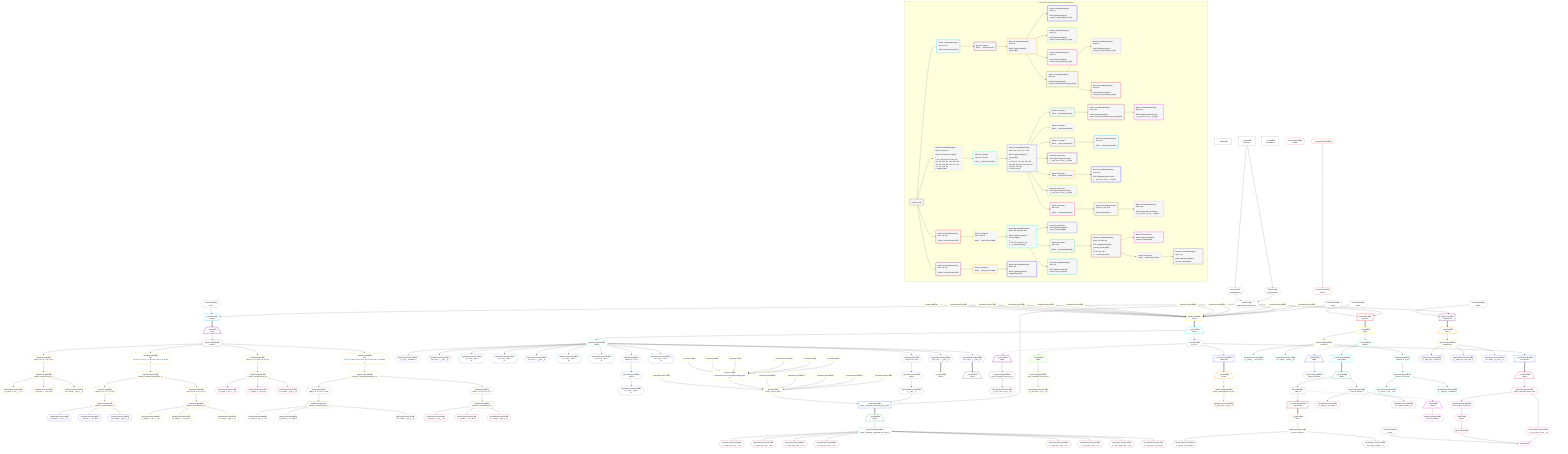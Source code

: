 %%{init: {'themeVariables': { 'fontSize': '12px'}}}%%
graph TD
    classDef path fill:#eee,stroke:#000,color:#000
    classDef plan fill:#fff,stroke-width:1px,color:#000
    classDef itemplan fill:#fff,stroke-width:2px,color:#000
    classDef unbatchedplan fill:#dff,stroke-width:1px,color:#000
    classDef sideeffectplan fill:#fcc,stroke-width:2px,color:#000
    classDef bucket fill:#f6f6f6,color:#000,stroke-width:2px,text-align:left


    %% define steps
    __Value0["__Value[0∈0]"]:::plan
    __Value3["__Value[3∈0]<br />ᐸcontextᐳ"]:::plan
    __Value5["__Value[5∈0]<br />ᐸrootValueᐳ"]:::plan
    Access16{{"Access[16∈0]<br />ᐸ3.pgSettingsᐳ"}}:::plan
    Access17{{"Access[17∈0]<br />ᐸ3.withPgClientᐳ"}}:::plan
    Object18{{"Object[18∈0]<br />ᐸ{pgSettings,withPgClient}ᐳ"}}:::plan
    Connection19{{"Connection[19∈0]<br />ᐸ15ᐳ"}}:::plan
    PgSelect20[["PgSelect[20∈1]<br />ᐸtypesᐳ"]]:::plan
    __Item21[/"__Item[21∈2]<br />ᐸ20ᐳ"\]:::itemplan
    PgSelectSingle22{{"PgSelectSingle[22∈2]<br />ᐸtypesᐳ"}}:::plan
    RemapKeys344{{"RemapKeys[344∈3]<br />ᐸ22:{”0”:0,”1”:1,”2”:2,”3”:3}ᐳ"}}:::plan
    PgSelectSingle29{{"PgSelectSingle[29∈3]<br />ᐸfrmcdc_compoundType_1ᐳ"}}:::plan
    PgClassExpression30{{"PgClassExpression[30∈3]<br />ᐸ__frmcdc_c...pe_1__.”a”ᐳ"}}:::plan
    PgClassExpression31{{"PgClassExpression[31∈3]<br />ᐸ__frmcdc_c....”foo_bar”ᐳ"}}:::plan
    PgClassExpression33{{"PgClassExpression[33∈3]<br />ᐸ”c”.”compo..._type_1__)ᐳ"}}:::plan
    RemapKeys350{{"RemapKeys[350∈3]<br />ᐸ22:{”0”:4,”1”:5,”2”:6,”3”:7,”4”:8,”5”:9,”6”:10,”7”:11,”8”:12}ᐳ"}}:::plan
    PgSelectSingle40{{"PgSelectSingle[40∈3]<br />ᐸfrmcdc_nestedCompoundType_1ᐳ"}}:::plan
    RemapKeys346{{"RemapKeys[346∈3]<br />ᐸ40:{”0”:0,”1”:1,”2”:2,”3”:3}ᐳ"}}:::plan
    PgSelectSingle47{{"PgSelectSingle[47∈3]<br />ᐸfrmcdc_compoundType_1ᐳ"}}:::plan
    PgClassExpression48{{"PgClassExpression[48∈4]<br />ᐸ__frmcdc_c...pe_1__.”a”ᐳ"}}:::plan
    PgClassExpression49{{"PgClassExpression[49∈4]<br />ᐸ__frmcdc_c....”foo_bar”ᐳ"}}:::plan
    PgClassExpression51{{"PgClassExpression[51∈4]<br />ᐸ”c”.”compo..._type_1__)ᐳ"}}:::plan
    RemapKeys348{{"RemapKeys[348∈3]<br />ᐸ40:{”0”:4,”1”:5,”2”:6,”3”:7}ᐳ"}}:::plan
    PgSelectSingle58{{"PgSelectSingle[58∈3]<br />ᐸfrmcdc_compoundType_1ᐳ"}}:::plan
    PgClassExpression59{{"PgClassExpression[59∈5]<br />ᐸ__frmcdc_c...pe_1__.”a”ᐳ"}}:::plan
    PgClassExpression60{{"PgClassExpression[60∈5]<br />ᐸ__frmcdc_c....”foo_bar”ᐳ"}}:::plan
    PgClassExpression62{{"PgClassExpression[62∈5]<br />ᐸ”c”.”compo..._type_1__)ᐳ"}}:::plan
    RemapKeys352{{"RemapKeys[352∈3]<br />ᐸ22:{”0”:13,”1”:14,”2”:15,”3”:16}ᐳ"}}:::plan
    PgSelectSingle69{{"PgSelectSingle[69∈3]<br />ᐸfrmcdc_compoundType_1ᐳ"}}:::plan
    PgClassExpression70{{"PgClassExpression[70∈6]<br />ᐸ__frmcdc_c...pe_1__.”a”ᐳ"}}:::plan
    PgClassExpression71{{"PgClassExpression[71∈6]<br />ᐸ__frmcdc_c....”foo_bar”ᐳ"}}:::plan
    PgClassExpression73{{"PgClassExpression[73∈6]<br />ᐸ”c”.”compo..._type_1__)ᐳ"}}:::plan
    RemapKeys358{{"RemapKeys[358∈3]<br />ᐸ22:{”0”:17,”1”:18,”2”:19,”3”:20,”4”:21,”5”:22,”6”:23,”7”:24,”8”:25}ᐳ"}}:::plan
    PgSelectSingle80{{"PgSelectSingle[80∈3]<br />ᐸfrmcdc_nestedCompoundType_1ᐳ"}}:::plan
    RemapKeys354{{"RemapKeys[354∈7]<br />ᐸ80:{”0”:0,”1”:1,”2”:2,”3”:3}ᐳ"}}:::plan
    PgSelectSingle87{{"PgSelectSingle[87∈7]<br />ᐸfrmcdc_compoundType_1ᐳ"}}:::plan
    PgClassExpression88{{"PgClassExpression[88∈8]<br />ᐸ__frmcdc_c...pe_1__.”a”ᐳ"}}:::plan
    PgClassExpression89{{"PgClassExpression[89∈8]<br />ᐸ__frmcdc_c....”foo_bar”ᐳ"}}:::plan
    PgClassExpression91{{"PgClassExpression[91∈8]<br />ᐸ”c”.”compo..._type_1__)ᐳ"}}:::plan
    RemapKeys356{{"RemapKeys[356∈7]<br />ᐸ80:{”0”:4,”1”:5,”2”:6,”3”:7}ᐳ"}}:::plan
    PgSelectSingle98{{"PgSelectSingle[98∈7]<br />ᐸfrmcdc_compoundType_1ᐳ"}}:::plan
    PgClassExpression99{{"PgClassExpression[99∈9]<br />ᐸ__frmcdc_c...pe_1__.”a”ᐳ"}}:::plan
    PgClassExpression100{{"PgClassExpression[100∈9]<br />ᐸ__frmcdc_c....”foo_bar”ᐳ"}}:::plan
    PgClassExpression102{{"PgClassExpression[102∈9]<br />ᐸ”c”.”compo..._type_1__)ᐳ"}}:::plan
    Connection115{{"Connection[115∈0]<br />ᐸ111ᐳ"}}:::plan
    __InputStaticLeaf124{{"__InputStaticLeaf[124∈10]"}}:::plan
    __InputStaticLeaf128{{"__InputStaticLeaf[128∈10]"}}:::plan
    __InputStaticLeaf129{{"__InputStaticLeaf[129∈10]"}}:::plan
    __InputStaticLeaf136{{"__InputStaticLeaf[136∈10]"}}:::plan
    __InputStaticLeaf140{{"__InputStaticLeaf[140∈10]"}}:::plan
    __InputStaticLeaf141{{"__InputStaticLeaf[141∈10]"}}:::plan
    __InputStaticLeaf156{{"__InputStaticLeaf[156∈10]"}}:::plan
    __InputStaticLeaf157{{"__InputStaticLeaf[157∈10]"}}:::plan
    __InputStaticLeaf144{{"__InputStaticLeaf[144∈10]"}}:::plan
    Constant146{{"Constant[146∈10]"}}:::plan
    PgSelect116[["PgSelect[116∈10]<br />ᐸpostᐳ"]]:::plan
    __Item117[/"__Item[117∈11]<br />ᐸ116ᐳ"\]:::itemplan
    PgSelectSingle118{{"PgSelectSingle[118∈11]<br />ᐸpostᐳ"}}:::plan
    PgClassExpression119{{"PgClassExpression[119∈12]<br />ᐸ__post__.”headline”ᐳ"}}:::plan
    PgClassExpression123{{"PgClassExpression[123∈12]<br />ᐸ”a”.”post_...(__post__)ᐳ"}}:::plan
    PgClassExpression127{{"PgClassExpression[127∈12]<br />ᐸ”a”.”post_...lder! */<br />)ᐳ"}}:::plan
    PgClassExpression131{{"PgClassExpression[131∈12]<br />ᐸ”a”.”post_...lder! */<br />)ᐳ"}}:::plan
    PgClassExpression135{{"PgClassExpression[135∈12]<br />ᐸ”a”.”post_...(__post__)ᐳ"}}:::plan
    PgClassExpression139{{"PgClassExpression[139∈12]<br />ᐸ”a”.”post_...lder! */<br />)ᐳ"}}:::plan
    PgClassExpression143{{"PgClassExpression[143∈12]<br />ᐸ”a”.”post_...lder! */<br />)ᐳ"}}:::plan
    RemapKeys360{{"RemapKeys[360∈12]<br />ᐸ118:{”0”:1,”1”:2}ᐳ"}}:::plan
    PgSelectSingle153{{"PgSelectSingle[153∈12]<br />ᐸpostᐳ"}}:::plan
    PgClassExpression155{{"PgClassExpression[155∈12]<br />ᐸ”a”.”post_...lder! */<br />)ᐳ"}}:::plan
    PgClassExpression159{{"PgClassExpression[159∈12]<br />ᐸ”a”.”post_...lder! */<br />)ᐳ"}}:::plan
    __InputStaticLeaf161{{"__InputStaticLeaf[161∈10]"}}:::plan
    __InputStaticLeaf162{{"__InputStaticLeaf[162∈10]"}}:::plan
    __InputStaticLeaf163{{"__InputStaticLeaf[163∈10]"}}:::plan
    __InputStaticLeaf165{{"__InputStaticLeaf[165∈10]"}}:::plan
    __InputStaticLeaf166{{"__InputStaticLeaf[166∈10]"}}:::plan
    Constant168{{"Constant[168∈10]"}}:::plan
    Constant169{{"Constant[169∈10]"}}:::plan
    __InputStaticLeaf170{{"__InputStaticLeaf[170∈10]"}}:::plan
    Constant171{{"Constant[171∈10]"}}:::plan
    Constant172{{"Constant[172∈10]"}}:::plan
    Constant173{{"Constant[173∈10]"}}:::plan
    __InputStaticLeaf174{{"__InputStaticLeaf[174∈10]"}}:::plan
    Object176{{"Object[176∈10]<br />ᐸ{seconds,minutes,hours,days,months,years}ᐳ"}}:::plan
    Object175{{"Object[175∈10]<br />ᐸ{a,b,c,e,f,g,foo_bar}ᐳ"}}:::plan
    RemapKeys362{{"RemapKeys[362∈12]<br />ᐸ118:{”0”:3,”1”:4}ᐳ"}}:::plan
    PgSelectSingle183{{"PgSelectSingle[183∈12]<br />ᐸpostᐳ"}}:::plan
    PgClassExpression184{{"PgClassExpression[184∈12]<br />ᐸ__post__ᐳ"}}:::plan
    PgSelect185[["PgSelect[185∈12]<br />ᐸpost_computed_compound_type_arrayᐳ"]]:::plan
    __Item189[/"__Item[189∈13]<br />ᐸ185ᐳ"\]:::itemplan
    PgSelectSingle190{{"PgSelectSingle[190∈13]<br />ᐸpost_computed_compound_type_arrayᐳ"}}:::plan
    PgClassExpression191{{"PgClassExpression[191∈14]<br />ᐸ__post_com...rray__.”a”ᐳ"}}:::plan
    PgClassExpression192{{"PgClassExpression[192∈14]<br />ᐸ__post_com...rray__.”b”ᐳ"}}:::plan
    PgClassExpression193{{"PgClassExpression[193∈14]<br />ᐸ__post_com...rray__.”c”ᐳ"}}:::plan
    PgClassExpression194{{"PgClassExpression[194∈14]<br />ᐸ__post_com...rray__.”d”ᐳ"}}:::plan
    PgClassExpression195{{"PgClassExpression[195∈14]<br />ᐸ__post_com...rray__.”e”ᐳ"}}:::plan
    PgClassExpression196{{"PgClassExpression[196∈14]<br />ᐸ__post_com...rray__.”f”ᐳ"}}:::plan
    PgClassExpression197{{"PgClassExpression[197∈14]<br />ᐸ__post_com...rray__.”g”ᐳ"}}:::plan
    PgClassExpression201{{"PgClassExpression[201∈14]<br />ᐸ__post_com....”foo_bar”ᐳ"}}:::plan
    PgClassExpression203{{"PgClassExpression[203∈12]<br />ᐸ”a”.”post_...(__post__)ᐳ"}}:::plan
    __Item204[/"__Item[204∈16]<br />ᐸ203ᐳ"\]:::itemplan
    PgClassExpression206{{"PgClassExpression[206∈12]<br />ᐸ”a”.”post_...(__post__)ᐳ"}}:::plan
    __Item207[/"__Item[207∈17]<br />ᐸ206ᐳ"\]:::itemplan
    Connection224{{"Connection[224∈0]<br />ᐸ220ᐳ"}}:::plan
    Access364{{"Access[364∈12]<br />ᐸ117.5ᐳ"}}:::plan
    __ListTransform226[["__ListTransform[226∈12]<br />ᐸeach:225ᐳ"]]:::plan
    __Item227[/"__Item[227∈19]<br />ᐸ364ᐳ"\]:::itemplan
    PgSelectSingle228{{"PgSelectSingle[228∈19]<br />ᐸpost_computed_interval_setᐳ"}}:::plan
    PgClassExpression229{{"PgClassExpression[229∈19]<br />ᐸ__post_com...al_set__.vᐳ"}}:::plan
    __Item230[/"__Item[230∈20]<br />ᐸ226ᐳ"\]:::itemplan
    PgSelectSingle231{{"PgSelectSingle[231∈20]<br />ᐸpost_computed_interval_setᐳ"}}:::plan
    PgClassExpression232{{"PgClassExpression[232∈20]<br />ᐸ__post_com...al_set__.vᐳ"}}:::plan
    __ListTransform240[["__ListTransform[240∈12]<br />ᐸeach:239ᐳ"]]:::plan
    __Item241[/"__Item[241∈22]<br />ᐸ364ᐳ"\]:::itemplan
    PgSelectSingle242{{"PgSelectSingle[242∈22]<br />ᐸpost_computed_interval_setᐳ"}}:::plan
    PgClassExpression243{{"PgClassExpression[243∈22]<br />ᐸ__post_com...al_set__.vᐳ"}}:::plan
    __Item244[/"__Item[244∈23]<br />ᐸ240ᐳ"\]:::itemplan
    PgSelectSingle245{{"PgSelectSingle[245∈23]<br />ᐸpost_computed_interval_setᐳ"}}:::plan
    PgClassExpression246{{"PgClassExpression[246∈23]<br />ᐸ__post_com...al_set__.vᐳ"}}:::plan
    PgClassExpression249{{"PgClassExpression[249∈23]<br />ᐸrow_number...tion by 1)ᐳ"}}:::plan
    List250{{"List[250∈23]<br />ᐸ249ᐳ"}}:::plan
    PgCursor248{{"PgCursor[248∈23]"}}:::plan
    Edge247{{"Edge[247∈23]"}}:::plan
    Connection266{{"Connection[266∈0]<br />ᐸ262ᐳ"}}:::plan
    PgSelect267[["PgSelect[267∈26]<br />ᐸpersonᐳ"]]:::plan
    __Item268[/"__Item[268∈27]<br />ᐸ267ᐳ"\]:::itemplan
    PgSelectSingle269{{"PgSelectSingle[269∈27]<br />ᐸpersonᐳ"}}:::plan
    PgClassExpression270{{"PgClassExpression[270∈28]<br />ᐸ__person__...full_name”ᐳ"}}:::plan
    PgClassExpression272{{"PgClassExpression[272∈28]<br />ᐸ”c”.”perso..._person__)ᐳ"}}:::plan
    Connection284{{"Connection[284∈26]<br />ᐸ280ᐳ"}}:::plan
    Access366{{"Access[366∈28]<br />ᐸ268.1ᐳ"}}:::plan
    __ListTransform286[["__ListTransform[286∈28]<br />ᐸeach:285ᐳ"]]:::plan
    __Item287[/"__Item[287∈29]<br />ᐸ366ᐳ"\]:::itemplan
    PgSelectSingle288{{"PgSelectSingle[288∈29]<br />ᐸperson_friendsᐳ"}}:::plan
    __Item289[/"__Item[289∈30]<br />ᐸ286ᐳ"\]:::itemplan
    PgSelectSingle290{{"PgSelectSingle[290∈30]<br />ᐸperson_friendsᐳ"}}:::plan
    PgClassExpression291{{"PgClassExpression[291∈31]<br />ᐸ__person_f...full_name”ᐳ"}}:::plan
    PgClassExpression293{{"PgClassExpression[293∈31]<br />ᐸ”c”.”perso...friends__)ᐳ"}}:::plan
    __InputStaticLeaf294{{"__InputStaticLeaf[294∈26]"}}:::plan
    Connection305{{"Connection[305∈26]<br />ᐸ301ᐳ"}}:::plan
    Access365{{"Access[365∈31]<br />ᐸ289.1ᐳ"}}:::plan
    __ListTransform307[["__ListTransform[307∈31]<br />ᐸeach:306ᐳ"]]:::plan
    __Item308[/"__Item[308∈32]<br />ᐸ365ᐳ"\]:::itemplan
    PgSelectSingle309{{"PgSelectSingle[309∈32]<br />ᐸperson_friendsᐳ"}}:::plan
    __Item310[/"__Item[310∈33]<br />ᐸ307ᐳ"\]:::itemplan
    PgSelectSingle311{{"PgSelectSingle[311∈33]<br />ᐸperson_friendsᐳ"}}:::plan
    PgClassExpression312{{"PgClassExpression[312∈34]<br />ᐸ__person_f...full_name”ᐳ"}}:::plan
    PgClassExpression314{{"PgClassExpression[314∈34]<br />ᐸ”c”.”perso...friends__)ᐳ"}}:::plan
    RemapKeys367{{"RemapKeys[367∈28]<br />ᐸ269:{”0”:2,”1”:3}ᐳ"}}:::plan
    PgSelectSingle321{{"PgSelectSingle[321∈28]<br />ᐸperson_first_postᐳ"}}:::plan
    PgClassExpression322{{"PgClassExpression[322∈35]<br />ᐸ__person_f...ost__.”id”ᐳ"}}:::plan
    PgClassExpression323{{"PgClassExpression[323∈35]<br />ᐸ__person_f...”headline”ᐳ"}}:::plan
    Connection336{{"Connection[336∈0]<br />ᐸ332ᐳ"}}:::plan
    PgSelect337[["PgSelect[337∈36]<br />ᐸedgeCaseᐳ"]]:::plan
    __Item338[/"__Item[338∈37]<br />ᐸ337ᐳ"\]:::itemplan
    PgSelectSingle339{{"PgSelectSingle[339∈37]<br />ᐸedgeCaseᐳ"}}:::plan
    PgClassExpression340{{"PgClassExpression[340∈38]<br />ᐸ__edge_cas...s_default”ᐳ"}}:::plan
    PgClassExpression341{{"PgClassExpression[341∈38]<br />ᐸ__edge_cas...cast_easy”ᐳ"}}:::plan
    PgClassExpression343{{"PgClassExpression[343∈38]<br />ᐸ”c”.”edge_...ge_case__)ᐳ"}}:::plan

    %% plan dependencies
    __Value3 --> Access16
    __Value3 --> Access17
    Access16 & Access17 --> Object18
    Object18 & Connection19 --> PgSelect20
    PgSelect20 ==> __Item21
    __Item21 --> PgSelectSingle22
    PgSelectSingle22 --> RemapKeys344
    RemapKeys344 --> PgSelectSingle29
    PgSelectSingle29 --> PgClassExpression30
    PgSelectSingle29 --> PgClassExpression31
    PgSelectSingle29 --> PgClassExpression33
    PgSelectSingle22 --> RemapKeys350
    RemapKeys350 --> PgSelectSingle40
    PgSelectSingle40 --> RemapKeys346
    RemapKeys346 --> PgSelectSingle47
    PgSelectSingle47 --> PgClassExpression48
    PgSelectSingle47 --> PgClassExpression49
    PgSelectSingle47 --> PgClassExpression51
    PgSelectSingle40 --> RemapKeys348
    RemapKeys348 --> PgSelectSingle58
    PgSelectSingle58 --> PgClassExpression59
    PgSelectSingle58 --> PgClassExpression60
    PgSelectSingle58 --> PgClassExpression62
    PgSelectSingle22 --> RemapKeys352
    RemapKeys352 --> PgSelectSingle69
    PgSelectSingle69 --> PgClassExpression70
    PgSelectSingle69 --> PgClassExpression71
    PgSelectSingle69 --> PgClassExpression73
    PgSelectSingle22 --> RemapKeys358
    RemapKeys358 --> PgSelectSingle80
    PgSelectSingle80 --> RemapKeys354
    RemapKeys354 --> PgSelectSingle87
    PgSelectSingle87 --> PgClassExpression88
    PgSelectSingle87 --> PgClassExpression89
    PgSelectSingle87 --> PgClassExpression91
    PgSelectSingle80 --> RemapKeys356
    RemapKeys356 --> PgSelectSingle98
    PgSelectSingle98 --> PgClassExpression99
    PgSelectSingle98 --> PgClassExpression100
    PgSelectSingle98 --> PgClassExpression102
    Object18 & Connection115 & __InputStaticLeaf124 & __InputStaticLeaf128 & __InputStaticLeaf129 & __InputStaticLeaf136 & __InputStaticLeaf140 & __InputStaticLeaf141 & __InputStaticLeaf156 & __InputStaticLeaf157 & __InputStaticLeaf144 & Constant146 --> PgSelect116
    PgSelect116 ==> __Item117
    __Item117 --> PgSelectSingle118
    PgSelectSingle118 --> PgClassExpression119
    PgSelectSingle118 --> PgClassExpression123
    PgSelectSingle118 --> PgClassExpression127
    PgSelectSingle118 --> PgClassExpression131
    PgSelectSingle118 --> PgClassExpression135
    PgSelectSingle118 --> PgClassExpression139
    PgSelectSingle118 --> PgClassExpression143
    PgSelectSingle118 --> RemapKeys360
    RemapKeys360 --> PgSelectSingle153
    PgSelectSingle153 --> PgClassExpression155
    PgSelectSingle118 --> PgClassExpression159
    Constant168 & Constant169 & __InputStaticLeaf170 & Constant171 & Constant172 & Constant173 --> Object176
    __InputStaticLeaf161 & __InputStaticLeaf162 & __InputStaticLeaf163 & __InputStaticLeaf165 & __InputStaticLeaf166 & Object176 & __InputStaticLeaf174 --> Object175
    PgSelectSingle118 --> RemapKeys362
    RemapKeys362 --> PgSelectSingle183
    PgSelectSingle183 --> PgClassExpression184
    Object18 & PgClassExpression184 & Object175 --> PgSelect185
    PgSelect185 ==> __Item189
    __Item189 --> PgSelectSingle190
    PgSelectSingle190 --> PgClassExpression191
    PgSelectSingle190 --> PgClassExpression192
    PgSelectSingle190 --> PgClassExpression193
    PgSelectSingle190 --> PgClassExpression194
    PgSelectSingle190 --> PgClassExpression195
    PgSelectSingle190 --> PgClassExpression196
    PgSelectSingle190 --> PgClassExpression197
    PgSelectSingle190 --> PgClassExpression201
    PgSelectSingle118 --> PgClassExpression203
    PgClassExpression203 ==> __Item204
    PgSelectSingle118 --> PgClassExpression206
    PgClassExpression206 ==> __Item207
    __Item117 --> Access364
    Access364 --> __ListTransform226
    Access364 -.-> __Item227
    __Item227 --> PgSelectSingle228
    PgSelectSingle228 --> PgClassExpression229
    __ListTransform226 ==> __Item230
    __Item230 --> PgSelectSingle231
    PgSelectSingle231 --> PgClassExpression232
    Access364 --> __ListTransform240
    Access364 -.-> __Item241
    __Item241 --> PgSelectSingle242
    PgSelectSingle242 --> PgClassExpression243
    __ListTransform240 ==> __Item244
    __Item244 --> PgSelectSingle245
    PgSelectSingle245 --> PgClassExpression246
    PgSelectSingle245 --> PgClassExpression249
    PgClassExpression249 --> List250
    List250 --> PgCursor248
    PgClassExpression246 & PgCursor248 & Connection224 --> Edge247
    Object18 & Connection266 --> PgSelect267
    PgSelect267 ==> __Item268
    __Item268 --> PgSelectSingle269
    PgSelectSingle269 --> PgClassExpression270
    PgSelectSingle269 --> PgClassExpression272
    __Item268 --> Access366
    Access366 --> __ListTransform286
    Access366 -.-> __Item287
    __Item287 --> PgSelectSingle288
    __ListTransform286 ==> __Item289
    __Item289 --> PgSelectSingle290
    PgSelectSingle290 --> PgClassExpression291
    PgSelectSingle290 --> PgClassExpression293
    __InputStaticLeaf294 --> Connection305
    __Item289 --> Access365
    Access365 --> __ListTransform307
    Access365 -.-> __Item308
    __Item308 --> PgSelectSingle309
    __ListTransform307 ==> __Item310
    __Item310 --> PgSelectSingle311
    PgSelectSingle311 --> PgClassExpression312
    PgSelectSingle311 --> PgClassExpression314
    PgSelectSingle269 --> RemapKeys367
    RemapKeys367 --> PgSelectSingle321
    PgSelectSingle321 --> PgClassExpression322
    PgSelectSingle321 --> PgClassExpression323
    Object18 & Connection336 --> PgSelect337
    PgSelect337 ==> __Item338
    __Item338 --> PgSelectSingle339
    PgSelectSingle339 --> PgClassExpression340
    PgSelectSingle339 --> PgClassExpression341
    PgSelectSingle339 --> PgClassExpression343

    subgraph "Buckets for queries/v4/procedure-computed-fields"
    Bucket0("Bucket 0 (root)"):::bucket
    classDef bucket0 stroke:#696969
    class Bucket0,__Value0,__Value3,__Value5,Access16,Access17,Object18,Connection19,Connection115,Connection224,Connection266,Connection336 bucket0
    Bucket1("Bucket 1 (nullableBoundary)<br />Deps: 18, 19<br /><br />ROOT Connectionᐸ15ᐳ[19]"):::bucket
    classDef bucket1 stroke:#00bfff
    class Bucket1,PgSelect20 bucket1
    Bucket2("Bucket 2 (listItem)<br />ROOT __Item{2}ᐸ20ᐳ[21]"):::bucket
    classDef bucket2 stroke:#7f007f
    class Bucket2,__Item21,PgSelectSingle22 bucket2
    Bucket3("Bucket 3 (nullableBoundary)<br />Deps: 22<br /><br />ROOT PgSelectSingle{2}ᐸtypesᐳ[22]"):::bucket
    classDef bucket3 stroke:#ffa500
    class Bucket3,PgSelectSingle29,PgClassExpression30,PgClassExpression31,PgClassExpression33,PgSelectSingle40,PgSelectSingle47,PgSelectSingle58,PgSelectSingle69,PgSelectSingle80,RemapKeys344,RemapKeys346,RemapKeys348,RemapKeys350,RemapKeys352,RemapKeys358 bucket3
    Bucket4("Bucket 4 (nullableBoundary)<br />Deps: 47<br /><br />ROOT PgSelectSingle{3}ᐸfrmcdc_compoundType_1ᐳ[47]"):::bucket
    classDef bucket4 stroke:#0000ff
    class Bucket4,PgClassExpression48,PgClassExpression49,PgClassExpression51 bucket4
    Bucket5("Bucket 5 (nullableBoundary)<br />Deps: 58<br /><br />ROOT PgSelectSingle{3}ᐸfrmcdc_compoundType_1ᐳ[58]"):::bucket
    classDef bucket5 stroke:#7fff00
    class Bucket5,PgClassExpression59,PgClassExpression60,PgClassExpression62 bucket5
    Bucket6("Bucket 6 (nullableBoundary)<br />Deps: 69<br /><br />ROOT PgSelectSingle{3}ᐸfrmcdc_compoundType_1ᐳ[69]"):::bucket
    classDef bucket6 stroke:#ff1493
    class Bucket6,PgClassExpression70,PgClassExpression71,PgClassExpression73 bucket6
    Bucket7("Bucket 7 (nullableBoundary)<br />Deps: 80<br /><br />ROOT PgSelectSingle{3}ᐸfrmcdc_nestedCompoundType_1ᐳ[80]"):::bucket
    classDef bucket7 stroke:#808000
    class Bucket7,PgSelectSingle87,PgSelectSingle98,RemapKeys354,RemapKeys356 bucket7
    Bucket8("Bucket 8 (nullableBoundary)<br />Deps: 87<br /><br />ROOT PgSelectSingle{7}ᐸfrmcdc_compoundType_1ᐳ[87]"):::bucket
    classDef bucket8 stroke:#dda0dd
    class Bucket8,PgClassExpression88,PgClassExpression89,PgClassExpression91 bucket8
    Bucket9("Bucket 9 (nullableBoundary)<br />Deps: 98<br /><br />ROOT PgSelectSingle{7}ᐸfrmcdc_compoundType_1ᐳ[98]"):::bucket
    classDef bucket9 stroke:#ff0000
    class Bucket9,PgClassExpression99,PgClassExpression100,PgClassExpression102 bucket9
    Bucket10("Bucket 10 (nullableBoundary)<br />Deps: 18, 115, 224<br /><br />ROOT Connectionᐸ111ᐳ[115]<br />1: <br />ᐳ: 124, 128, 129, 136, 140, 141, 144, 146, 156, 157, 161, 162, 163, 165, 166, 168, 169, 170, 171, 172, 173, 174, 176, 175<br />2: PgSelect[116]"):::bucket
    classDef bucket10 stroke:#ffff00
    class Bucket10,PgSelect116,__InputStaticLeaf124,__InputStaticLeaf128,__InputStaticLeaf129,__InputStaticLeaf136,__InputStaticLeaf140,__InputStaticLeaf141,__InputStaticLeaf144,Constant146,__InputStaticLeaf156,__InputStaticLeaf157,__InputStaticLeaf161,__InputStaticLeaf162,__InputStaticLeaf163,__InputStaticLeaf165,__InputStaticLeaf166,Constant168,Constant169,__InputStaticLeaf170,Constant171,Constant172,Constant173,__InputStaticLeaf174,Object175,Object176 bucket10
    Bucket11("Bucket 11 (listItem)<br />Deps: 18, 175, 224<br /><br />ROOT __Item{11}ᐸ116ᐳ[117]"):::bucket
    classDef bucket11 stroke:#00ffff
    class Bucket11,__Item117,PgSelectSingle118 bucket11
    Bucket12("Bucket 12 (nullableBoundary)<br />Deps: 118, 18, 175, 117, 224<br /><br />ROOT PgSelectSingle{11}ᐸpostᐳ[118]<br />1: <br />ᐳ: 119, 123, 127, 131, 135, 139, 143, 159, 203, 206, 360, 362, 364, 153, 155, 183, 184<br />2: 185, 226, 240"):::bucket
    classDef bucket12 stroke:#4169e1
    class Bucket12,PgClassExpression119,PgClassExpression123,PgClassExpression127,PgClassExpression131,PgClassExpression135,PgClassExpression139,PgClassExpression143,PgSelectSingle153,PgClassExpression155,PgClassExpression159,PgSelectSingle183,PgClassExpression184,PgSelect185,PgClassExpression203,PgClassExpression206,__ListTransform226,__ListTransform240,RemapKeys360,RemapKeys362,Access364 bucket12
    Bucket13("Bucket 13 (listItem)<br />ROOT __Item{13}ᐸ185ᐳ[189]"):::bucket
    classDef bucket13 stroke:#3cb371
    class Bucket13,__Item189,PgSelectSingle190 bucket13
    Bucket14("Bucket 14 (nullableBoundary)<br />Deps: 190<br /><br />ROOT PgSelectSingle{13}ᐸpost_computed_compound_type_arrayᐳ[190]"):::bucket
    classDef bucket14 stroke:#a52a2a
    class Bucket14,PgClassExpression191,PgClassExpression192,PgClassExpression193,PgClassExpression194,PgClassExpression195,PgClassExpression196,PgClassExpression197,PgClassExpression201 bucket14
    Bucket15("Bucket 15 (nullableBoundary)<br />Deps: 197<br /><br />ROOT PgClassExpression{14}ᐸ__post_com...rray__.”g”ᐳ[197]"):::bucket
    classDef bucket15 stroke:#ff00ff
    class Bucket15 bucket15
    Bucket16("Bucket 16 (listItem)<br />ROOT __Item{16}ᐸ203ᐳ[204]"):::bucket
    classDef bucket16 stroke:#f5deb3
    class Bucket16,__Item204 bucket16
    Bucket17("Bucket 17 (listItem)<br />ROOT __Item{17}ᐸ206ᐳ[207]"):::bucket
    classDef bucket17 stroke:#696969
    class Bucket17,__Item207 bucket17
    Bucket18("Bucket 18 (nullableBoundary)<br />Deps: 207<br /><br />ROOT __Item{17}ᐸ206ᐳ[207]"):::bucket
    classDef bucket18 stroke:#00bfff
    class Bucket18 bucket18
    Bucket19("Bucket 19 (subroutine)<br />ROOT PgClassExpression{19}ᐸ__post_com...al_set__.vᐳ[229]"):::bucket
    classDef bucket19 stroke:#7f007f
    class Bucket19,__Item227,PgSelectSingle228,PgClassExpression229 bucket19
    Bucket20("Bucket 20 (listItem)<br />ROOT __Item{20}ᐸ226ᐳ[230]"):::bucket
    classDef bucket20 stroke:#ffa500
    class Bucket20,__Item230,PgSelectSingle231,PgClassExpression232 bucket20
    Bucket21("Bucket 21 (nullableBoundary)<br />Deps: 232<br /><br />ROOT PgClassExpression{20}ᐸ__post_com...al_set__.vᐳ[232]"):::bucket
    classDef bucket21 stroke:#0000ff
    class Bucket21 bucket21
    Bucket22("Bucket 22 (subroutine)<br />ROOT PgClassExpression{22}ᐸ__post_com...al_set__.vᐳ[243]"):::bucket
    classDef bucket22 stroke:#7fff00
    class Bucket22,__Item241,PgSelectSingle242,PgClassExpression243 bucket22
    Bucket23("Bucket 23 (listItem)<br />Deps: 224<br /><br />ROOT __Item{23}ᐸ240ᐳ[244]"):::bucket
    classDef bucket23 stroke:#ff1493
    class Bucket23,__Item244,PgSelectSingle245,PgClassExpression246,Edge247,PgCursor248,PgClassExpression249,List250 bucket23
    Bucket24("Bucket 24 (nullableBoundary)<br />Deps: 247, 246, 248<br /><br />ROOT Edge{23}[247]"):::bucket
    classDef bucket24 stroke:#808000
    class Bucket24 bucket24
    Bucket25("Bucket 25 (nullableBoundary)<br />Deps: 246<br /><br />ROOT PgClassExpression{23}ᐸ__post_com...al_set__.vᐳ[246]"):::bucket
    classDef bucket25 stroke:#dda0dd
    class Bucket25 bucket25
    Bucket26("Bucket 26 (nullableBoundary)<br />Deps: 18, 266<br /><br />ROOT Connectionᐸ262ᐳ[266]"):::bucket
    classDef bucket26 stroke:#ff0000
    class Bucket26,PgSelect267,Connection284,__InputStaticLeaf294,Connection305 bucket26
    Bucket27("Bucket 27 (listItem)<br />Deps: 284, 305<br /><br />ROOT __Item{27}ᐸ267ᐳ[268]"):::bucket
    classDef bucket27 stroke:#ffff00
    class Bucket27,__Item268,PgSelectSingle269 bucket27
    Bucket28("Bucket 28 (nullableBoundary)<br />Deps: 269, 268, 284, 305<br /><br />ROOT PgSelectSingle{27}ᐸpersonᐳ[269]<br />1: <br />ᐳ: 270, 272, 366, 367, 321<br />2: __ListTransform[286]"):::bucket
    classDef bucket28 stroke:#00ffff
    class Bucket28,PgClassExpression270,PgClassExpression272,__ListTransform286,PgSelectSingle321,Access366,RemapKeys367 bucket28
    Bucket29("Bucket 29 (subroutine)<br />ROOT PgSelectSingle{29}ᐸperson_friendsᐳ[288]"):::bucket
    classDef bucket29 stroke:#4169e1
    class Bucket29,__Item287,PgSelectSingle288 bucket29
    Bucket30("Bucket 30 (listItem)<br />Deps: 305<br /><br />ROOT __Item{30}ᐸ286ᐳ[289]"):::bucket
    classDef bucket30 stroke:#3cb371
    class Bucket30,__Item289,PgSelectSingle290 bucket30
    Bucket31("Bucket 31 (nullableBoundary)<br />Deps: 290, 289, 305<br /><br />ROOT PgSelectSingle{30}ᐸperson_friendsᐳ[290]<br />1: <br />ᐳ: 291, 293, 365<br />2: __ListTransform[307]"):::bucket
    classDef bucket31 stroke:#a52a2a
    class Bucket31,PgClassExpression291,PgClassExpression293,__ListTransform307,Access365 bucket31
    Bucket32("Bucket 32 (subroutine)<br />ROOT PgSelectSingle{32}ᐸperson_friendsᐳ[309]"):::bucket
    classDef bucket32 stroke:#ff00ff
    class Bucket32,__Item308,PgSelectSingle309 bucket32
    Bucket33("Bucket 33 (listItem)<br />ROOT __Item{33}ᐸ307ᐳ[310]"):::bucket
    classDef bucket33 stroke:#f5deb3
    class Bucket33,__Item310,PgSelectSingle311 bucket33
    Bucket34("Bucket 34 (nullableBoundary)<br />Deps: 311<br /><br />ROOT PgSelectSingle{33}ᐸperson_friendsᐳ[311]"):::bucket
    classDef bucket34 stroke:#696969
    class Bucket34,PgClassExpression312,PgClassExpression314 bucket34
    Bucket35("Bucket 35 (nullableBoundary)<br />Deps: 321<br /><br />ROOT PgSelectSingle{28}ᐸperson_first_postᐳ[321]"):::bucket
    classDef bucket35 stroke:#00bfff
    class Bucket35,PgClassExpression322,PgClassExpression323 bucket35
    Bucket36("Bucket 36 (nullableBoundary)<br />Deps: 18, 336<br /><br />ROOT Connectionᐸ332ᐳ[336]"):::bucket
    classDef bucket36 stroke:#7f007f
    class Bucket36,PgSelect337 bucket36
    Bucket37("Bucket 37 (listItem)<br />ROOT __Item{37}ᐸ337ᐳ[338]"):::bucket
    classDef bucket37 stroke:#ffa500
    class Bucket37,__Item338,PgSelectSingle339 bucket37
    Bucket38("Bucket 38 (nullableBoundary)<br />Deps: 339<br /><br />ROOT PgSelectSingle{37}ᐸedgeCaseᐳ[339]"):::bucket
    classDef bucket38 stroke:#0000ff
    class Bucket38,PgClassExpression340,PgClassExpression341,PgClassExpression343 bucket38
    Bucket0 --> Bucket1 & Bucket10 & Bucket26 & Bucket36
    Bucket1 --> Bucket2
    Bucket2 --> Bucket3
    Bucket3 --> Bucket4 & Bucket5 & Bucket6 & Bucket7
    Bucket7 --> Bucket8 & Bucket9
    Bucket10 --> Bucket11
    Bucket11 --> Bucket12
    Bucket12 --> Bucket13 & Bucket16 & Bucket17 & Bucket19 & Bucket20 & Bucket22 & Bucket23
    Bucket13 --> Bucket14
    Bucket14 --> Bucket15
    Bucket17 --> Bucket18
    Bucket20 --> Bucket21
    Bucket23 --> Bucket24
    Bucket24 --> Bucket25
    Bucket26 --> Bucket27
    Bucket27 --> Bucket28
    Bucket28 --> Bucket29 & Bucket30 & Bucket35
    Bucket30 --> Bucket31
    Bucket31 --> Bucket32 & Bucket33
    Bucket33 --> Bucket34
    Bucket36 --> Bucket37
    Bucket37 --> Bucket38
    end
